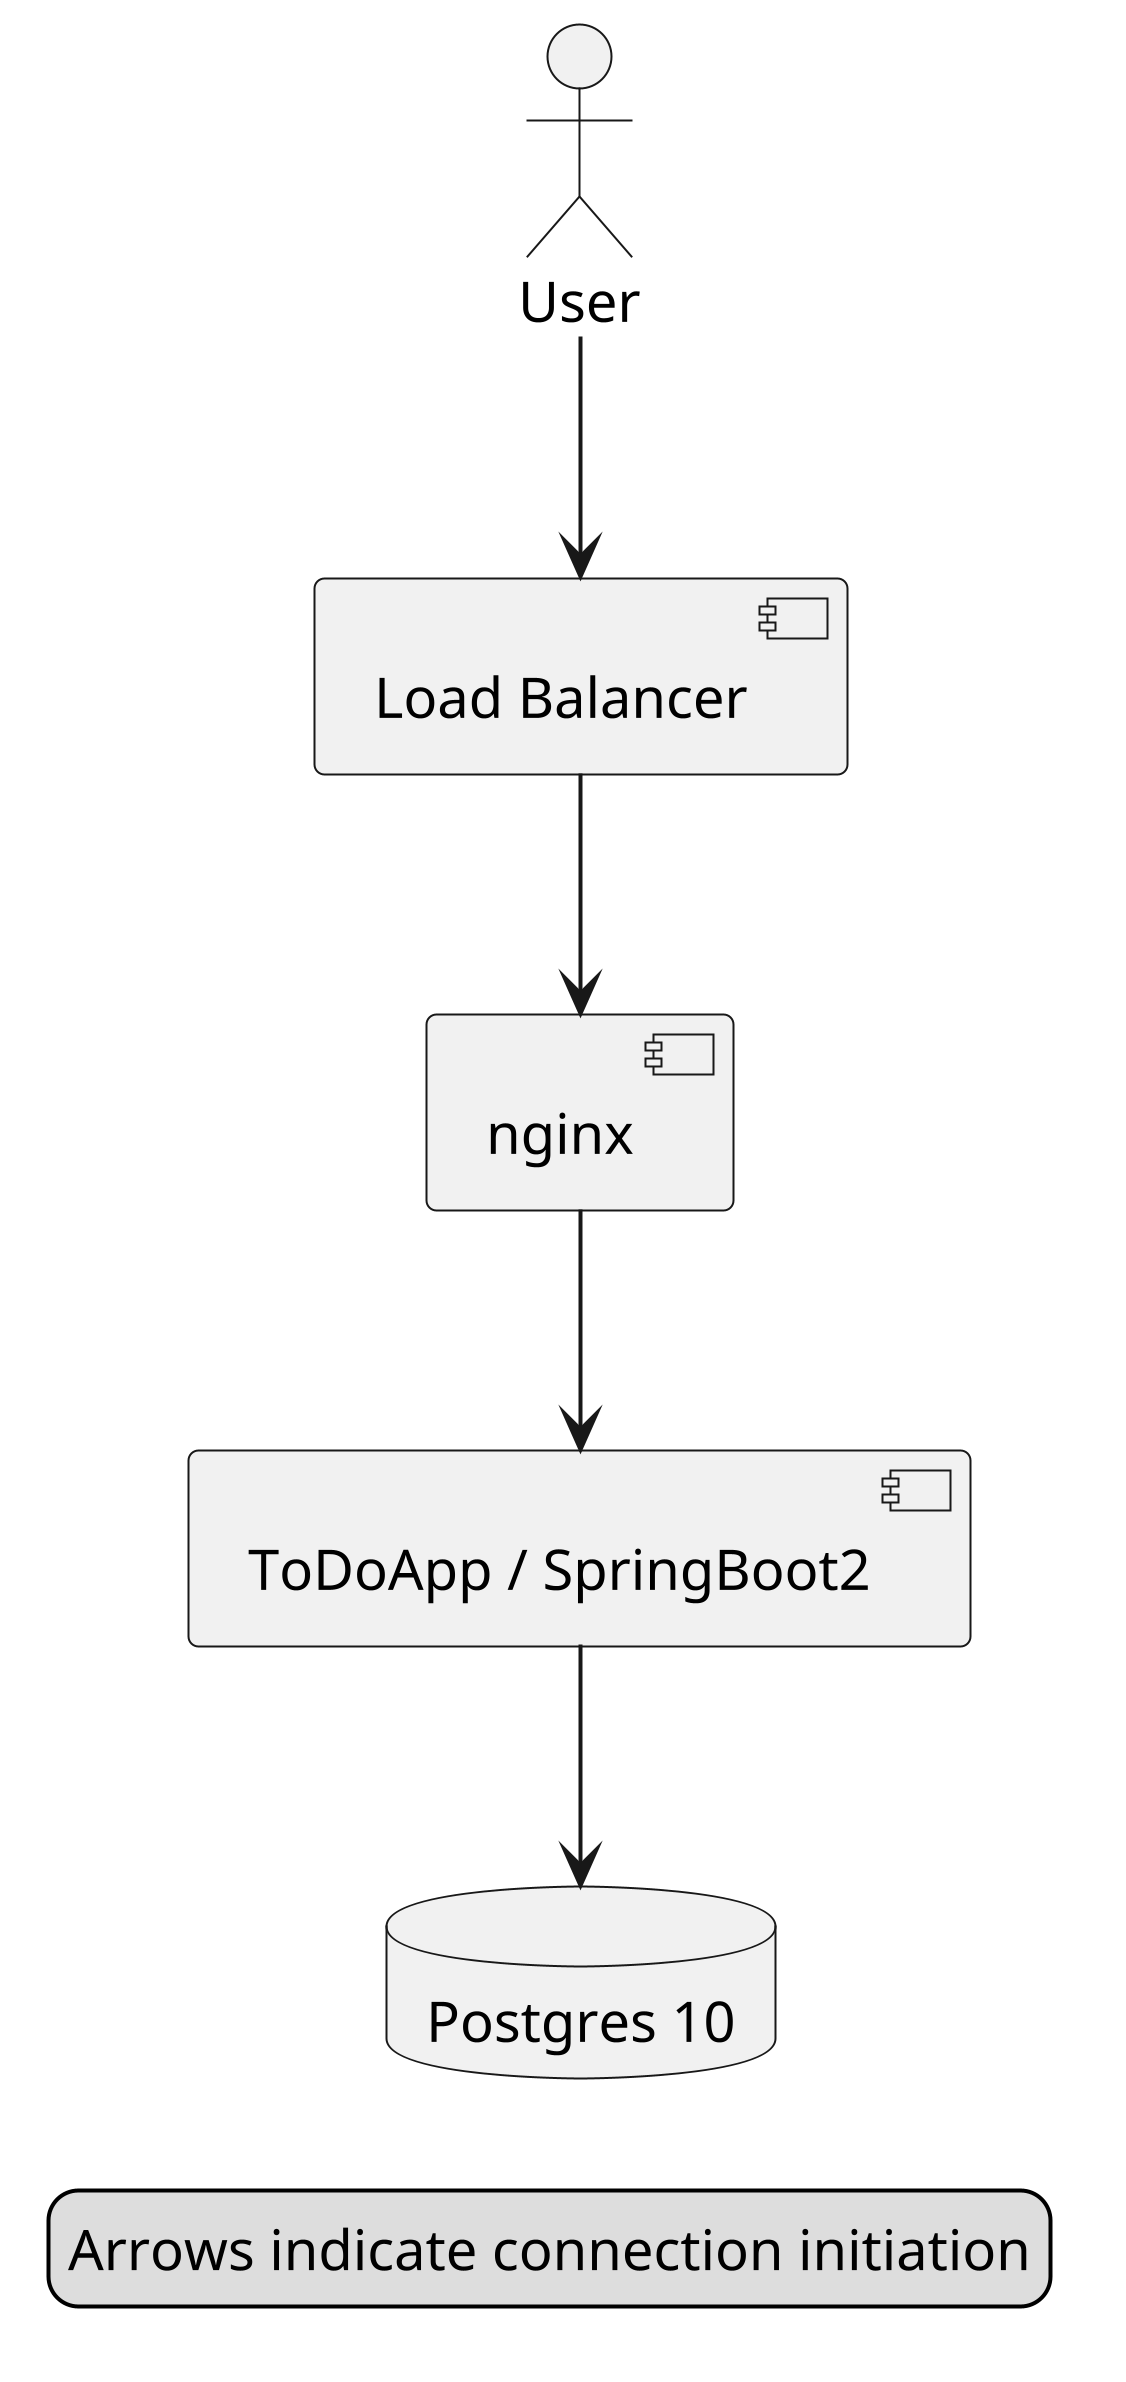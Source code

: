 @startuml

skinparam componentStyle uml2
scale 4

actor "User" as User
component "Load Balancer" as LoadBalancer
component "nginx" as WebServer
component "ToDoApp / SpringBoot2" as ApplicationServer
database "Postgres 10" as Database

User -d-> LoadBalancer
LoadBalancer -d-> WebServer
WebServer -d-> ApplicationServer
ApplicationServer -d-> Database

legend
  Arrows indicate connection initiation
end legend

@enduml

